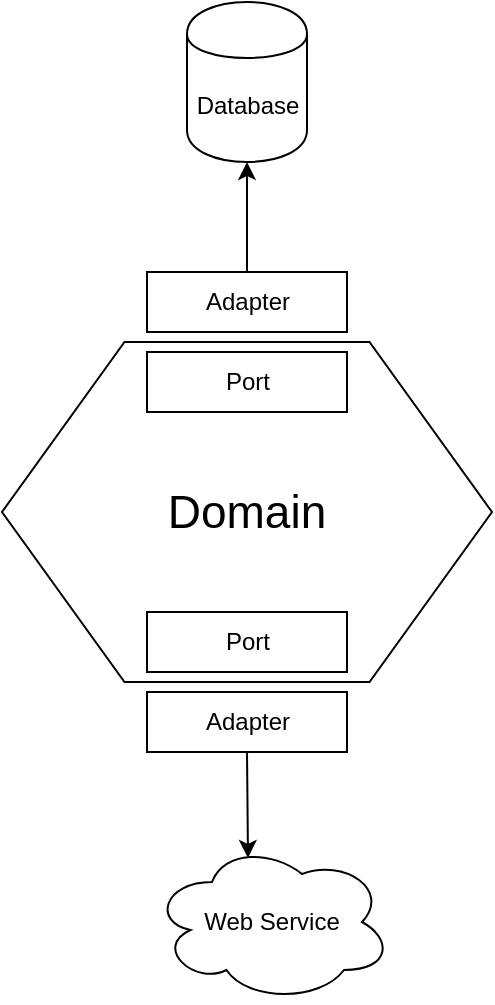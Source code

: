 <mxfile version="11.3.0" type="device" pages="1"><diagram id="52J6L2HWZbZe89uzeQ2r" name="Page-1"><mxGraphModel dx="1406" dy="830" grid="1" gridSize="10" guides="1" tooltips="1" connect="1" arrows="1" fold="1" page="1" pageScale="1" pageWidth="850" pageHeight="1100" math="0" shadow="0"><root><mxCell id="0"/><mxCell id="1" parent="0"/><mxCell id="qPRxbCUphR3T6KtJB7EJ-1" value="&lt;font style=&quot;font-size: 23px&quot;&gt;Domain&lt;/font&gt;" style="shape=hexagon;perimeter=hexagonPerimeter2;whiteSpace=wrap;html=1;" vertex="1" parent="1"><mxGeometry x="365" y="300" width="245" height="170" as="geometry"/></mxCell><mxCell id="qPRxbCUphR3T6KtJB7EJ-2" value="Port" style="rounded=0;whiteSpace=wrap;html=1;" vertex="1" parent="1"><mxGeometry x="437.5" y="305" width="100" height="30" as="geometry"/></mxCell><mxCell id="qPRxbCUphR3T6KtJB7EJ-9" style="edgeStyle=none;rounded=0;orthogonalLoop=1;jettySize=auto;html=1;exitX=0.5;exitY=0;exitDx=0;exitDy=0;entryX=0.5;entryY=1;entryDx=0;entryDy=0;" edge="1" parent="1" source="qPRxbCUphR3T6KtJB7EJ-3" target="qPRxbCUphR3T6KtJB7EJ-8"><mxGeometry relative="1" as="geometry"/></mxCell><mxCell id="qPRxbCUphR3T6KtJB7EJ-3" value="Adapter" style="rounded=0;whiteSpace=wrap;html=1;" vertex="1" parent="1"><mxGeometry x="437.5" y="265" width="100" height="30" as="geometry"/></mxCell><mxCell id="qPRxbCUphR3T6KtJB7EJ-4" value="Port" style="rounded=0;whiteSpace=wrap;html=1;" vertex="1" parent="1"><mxGeometry x="437.5" y="435" width="100" height="30" as="geometry"/></mxCell><mxCell id="qPRxbCUphR3T6KtJB7EJ-7" style="rounded=0;orthogonalLoop=1;jettySize=auto;html=1;exitX=0.5;exitY=1;exitDx=0;exitDy=0;entryX=0.4;entryY=0.1;entryDx=0;entryDy=0;entryPerimeter=0;" edge="1" parent="1" source="qPRxbCUphR3T6KtJB7EJ-5" target="qPRxbCUphR3T6KtJB7EJ-6"><mxGeometry relative="1" as="geometry"/></mxCell><mxCell id="qPRxbCUphR3T6KtJB7EJ-5" value="Adapter" style="rounded=0;whiteSpace=wrap;html=1;" vertex="1" parent="1"><mxGeometry x="437.5" y="475" width="100" height="30" as="geometry"/></mxCell><mxCell id="qPRxbCUphR3T6KtJB7EJ-6" value="Web Service" style="ellipse;shape=cloud;whiteSpace=wrap;html=1;" vertex="1" parent="1"><mxGeometry x="440" y="550" width="120" height="80" as="geometry"/></mxCell><mxCell id="qPRxbCUphR3T6KtJB7EJ-8" value="Database" style="shape=cylinder;whiteSpace=wrap;html=1;boundedLbl=1;backgroundOutline=1;" vertex="1" parent="1"><mxGeometry x="457.5" y="130" width="60" height="80" as="geometry"/></mxCell></root></mxGraphModel></diagram></mxfile>